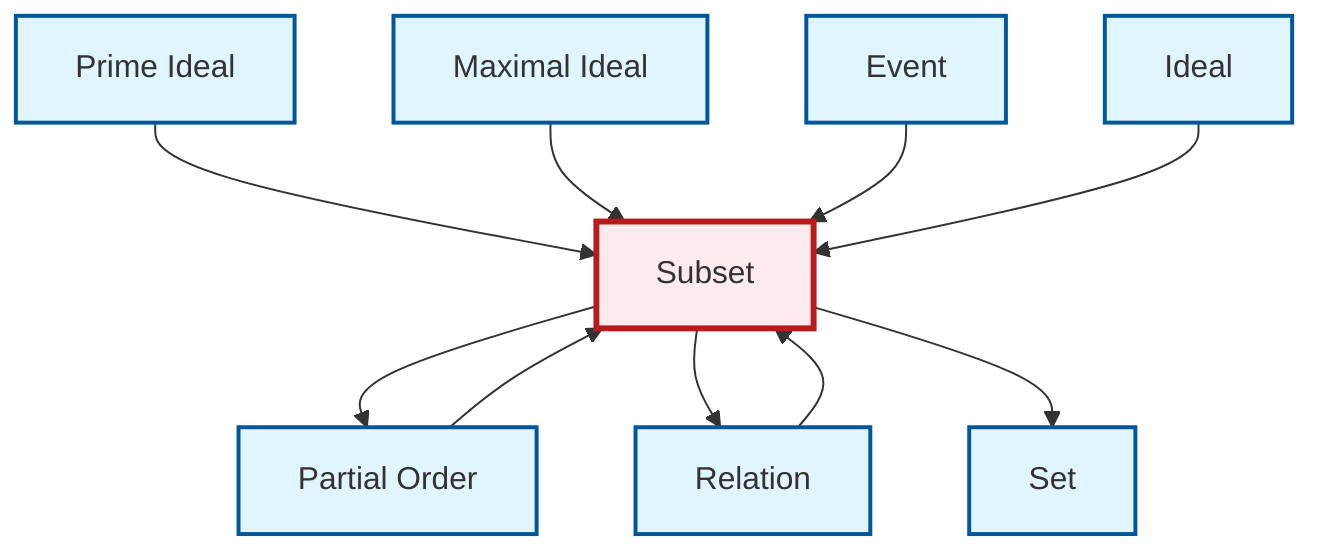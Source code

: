 graph TD
    classDef definition fill:#e1f5fe,stroke:#01579b,stroke-width:2px
    classDef theorem fill:#f3e5f5,stroke:#4a148c,stroke-width:2px
    classDef axiom fill:#fff3e0,stroke:#e65100,stroke-width:2px
    classDef example fill:#e8f5e9,stroke:#1b5e20,stroke-width:2px
    classDef current fill:#ffebee,stroke:#b71c1c,stroke-width:3px
    def-prime-ideal["Prime Ideal"]:::definition
    def-event["Event"]:::definition
    def-relation["Relation"]:::definition
    def-maximal-ideal["Maximal Ideal"]:::definition
    def-set["Set"]:::definition
    def-partial-order["Partial Order"]:::definition
    def-ideal["Ideal"]:::definition
    def-subset["Subset"]:::definition
    def-subset --> def-partial-order
    def-prime-ideal --> def-subset
    def-maximal-ideal --> def-subset
    def-subset --> def-relation
    def-subset --> def-set
    def-relation --> def-subset
    def-event --> def-subset
    def-partial-order --> def-subset
    def-ideal --> def-subset
    class def-subset current